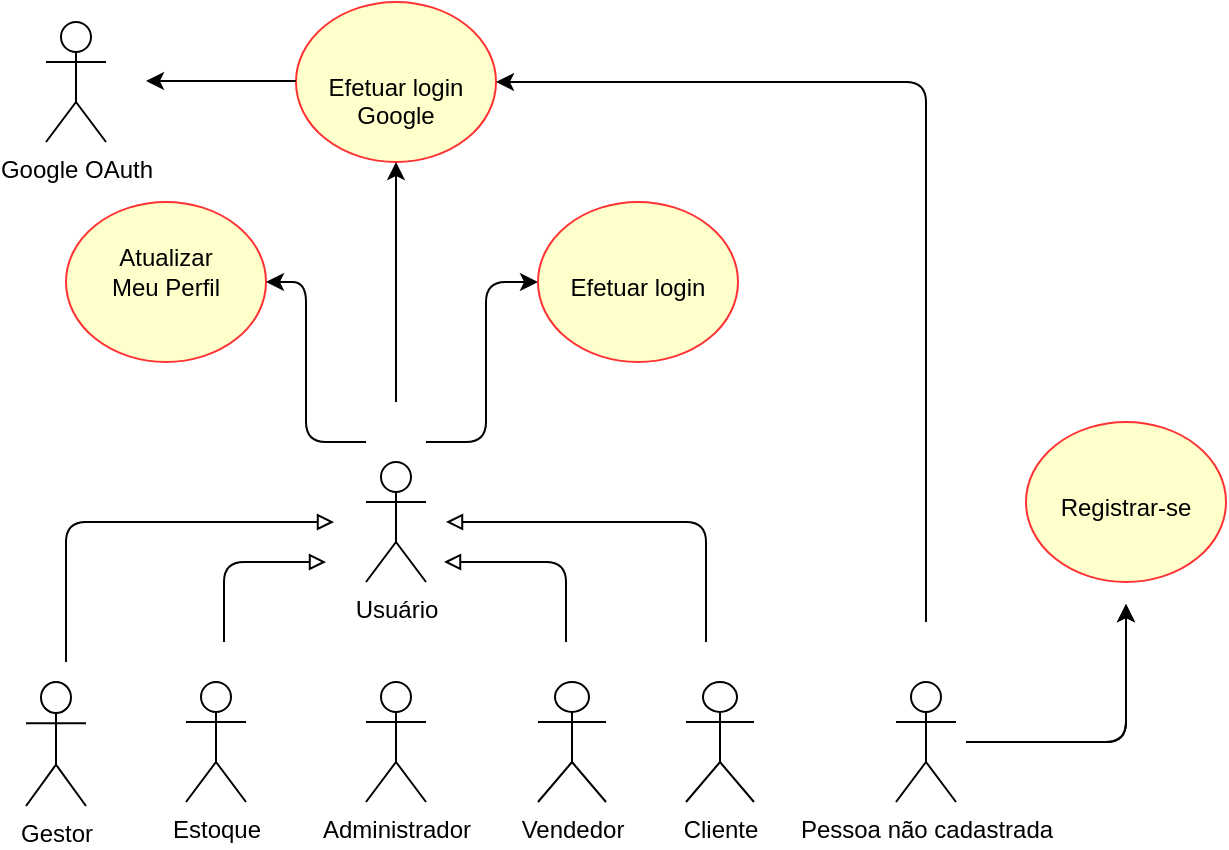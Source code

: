 <mxfile version="20.8.16" type="device" pages="6"><diagram id="mq7wWBJfE_hLWkZKFDT1" name="Usuário"><mxGraphModel dx="880" dy="532" grid="1" gridSize="10" guides="1" tooltips="1" connect="1" arrows="1" fold="1" page="1" pageScale="1" pageWidth="827" pageHeight="1169" math="0" shadow="0"><root><mxCell id="0"/><mxCell id="1" parent="0"/><mxCell id="nkhq1du0ygEXdt6FLbWE-1" value="" style="edgeStyle=orthogonalEdgeStyle;rounded=1;orthogonalLoop=1;jettySize=auto;html=1;" parent="1" target="nkhq1du0ygEXdt6FLbWE-5" edge="1"><mxGeometry relative="1" as="geometry"><mxPoint x="370" y="230" as="sourcePoint"/><Array as="points"><mxPoint x="400" y="230"/><mxPoint x="400" y="150"/></Array></mxGeometry></mxCell><mxCell id="nkhq1du0ygEXdt6FLbWE-3" value="" style="edgeStyle=orthogonalEdgeStyle;rounded=1;orthogonalLoop=1;jettySize=auto;html=1;endArrow=block;endFill=0;targetPerimeterSpacing=26;sourcePerimeterSpacing=17;" parent="1" edge="1"><mxGeometry relative="1" as="geometry"><mxPoint x="269" y="330" as="sourcePoint"/><mxPoint x="320" y="290" as="targetPoint"/><Array as="points"><mxPoint x="269" y="290"/></Array></mxGeometry></mxCell><mxCell id="nkhq1du0ygEXdt6FLbWE-4" value="Usuário" style="shape=umlActor;verticalLabelPosition=bottom;verticalAlign=top;html=1;outlineConnect=0;" parent="1" vertex="1"><mxGeometry x="340" y="240" width="30" height="60" as="geometry"/></mxCell><mxCell id="nkhq1du0ygEXdt6FLbWE-5" value="&lt;br&gt;&lt;br&gt;Efetuar login" style="ellipse;whiteSpace=wrap;html=1;verticalAlign=top;fillColor=#FFFFCC;strokeColor=#FF3333;" parent="1" vertex="1"><mxGeometry x="426" y="110" width="100" height="80" as="geometry"/></mxCell><mxCell id="nkhq1du0ygEXdt6FLbWE-7" value="Estoque" style="shape=umlActor;verticalLabelPosition=bottom;verticalAlign=top;html=1;outlineConnect=0;" parent="1" vertex="1"><mxGeometry x="250" y="350" width="30" height="60" as="geometry"/></mxCell><mxCell id="nkhq1du0ygEXdt6FLbWE-8" value="" style="endArrow=block;html=1;rounded=1;sourcePerimeterSpacing=-1;targetPerimeterSpacing=8;jumpStyle=arc;endFill=0;" parent="1" edge="1"><mxGeometry width="50" height="50" relative="1" as="geometry"><mxPoint x="510" y="330" as="sourcePoint"/><mxPoint x="380" y="270" as="targetPoint"/><Array as="points"><mxPoint x="510" y="300"/><mxPoint x="510" y="270"/><mxPoint x="480" y="270"/></Array></mxGeometry></mxCell><mxCell id="nkhq1du0ygEXdt6FLbWE-9" value="Vendedor" style="shape=umlActor;verticalLabelPosition=bottom;verticalAlign=top;html=1;outlineConnect=0;" parent="1" vertex="1"><mxGeometry x="426" y="350" width="34" height="60" as="geometry"/></mxCell><mxCell id="nR5YU0t0JQK_gQ9CB8B0-1" value="&lt;br&gt;Atualizar&lt;br&gt;Meu Perfil" style="ellipse;whiteSpace=wrap;html=1;verticalAlign=top;fillColor=#FFFFCC;strokeColor=#FF3333;" parent="1" vertex="1"><mxGeometry x="190" y="110" width="100" height="80" as="geometry"/></mxCell><mxCell id="nkhq1du0ygEXdt6FLbWE-6" value="&lt;br&gt;&lt;br&gt;Registrar-se" style="ellipse;whiteSpace=wrap;html=1;verticalAlign=top;fillColor=#FFFFCC;strokeColor=#FF3333;" parent="1" vertex="1"><mxGeometry x="670" y="220" width="100" height="80" as="geometry"/></mxCell><mxCell id="nR5YU0t0JQK_gQ9CB8B0-6" value="Administrador" style="shape=umlActor;verticalLabelPosition=bottom;verticalAlign=top;html=1;outlineConnect=0;" parent="1" vertex="1"><mxGeometry x="340" y="350" width="30" height="60" as="geometry"/></mxCell><mxCell id="nR5YU0t0JQK_gQ9CB8B0-8" value="" style="edgeStyle=orthogonalEdgeStyle;rounded=1;jumpStyle=arc;orthogonalLoop=1;jettySize=auto;html=1;startArrow=none;startFill=0;endArrow=classic;endFill=1;sourcePerimeterSpacing=5;targetPerimeterSpacing=11;" parent="1" source="nR5YU0t0JQK_gQ9CB8B0-7" target="nkhq1du0ygEXdt6FLbWE-6" edge="1"><mxGeometry relative="1" as="geometry"/></mxCell><mxCell id="nR5YU0t0JQK_gQ9CB8B0-9" value="" style="edgeStyle=orthogonalEdgeStyle;rounded=1;jumpStyle=arc;orthogonalLoop=1;jettySize=auto;html=1;startArrow=none;startFill=0;endArrow=classic;endFill=1;sourcePerimeterSpacing=5;targetPerimeterSpacing=11;" parent="1" source="nR5YU0t0JQK_gQ9CB8B0-7" target="nkhq1du0ygEXdt6FLbWE-6" edge="1"><mxGeometry relative="1" as="geometry"/></mxCell><mxCell id="nR5YU0t0JQK_gQ9CB8B0-7" value="Pessoa não cadastrada" style="shape=umlActor;verticalLabelPosition=bottom;verticalAlign=top;html=1;outlineConnect=0;" parent="1" vertex="1"><mxGeometry x="605" y="350" width="30" height="60" as="geometry"/></mxCell><mxCell id="nR5YU0t0JQK_gQ9CB8B0-10" value="" style="edgeStyle=orthogonalEdgeStyle;rounded=1;orthogonalLoop=1;jettySize=auto;html=1;" parent="1" target="nR5YU0t0JQK_gQ9CB8B0-1" edge="1"><mxGeometry relative="1" as="geometry"><mxPoint x="340" y="230" as="sourcePoint"/><Array as="points"><mxPoint x="310" y="230"/><mxPoint x="310" y="150"/></Array><mxPoint x="350" y="160" as="targetPoint"/></mxGeometry></mxCell><mxCell id="nR5YU0t0JQK_gQ9CB8B0-12" value="Cliente" style="shape=umlActor;verticalLabelPosition=bottom;verticalAlign=top;html=1;outlineConnect=0;" parent="1" vertex="1"><mxGeometry x="500" y="350" width="34" height="60" as="geometry"/></mxCell><mxCell id="nR5YU0t0JQK_gQ9CB8B0-13" value="Gestor" style="shape=umlActor;verticalLabelPosition=bottom;verticalAlign=top;html=1;outlineConnect=0;" parent="1" vertex="1"><mxGeometry x="170" y="350" width="30" height="62" as="geometry"/></mxCell><mxCell id="nR5YU0t0JQK_gQ9CB8B0-14" value="" style="edgeStyle=orthogonalEdgeStyle;rounded=1;orthogonalLoop=1;jettySize=auto;html=1;endArrow=block;endFill=0;targetPerimeterSpacing=26;sourcePerimeterSpacing=17;" parent="1" edge="1"><mxGeometry relative="1" as="geometry"><mxPoint x="190" y="340" as="sourcePoint"/><mxPoint x="324" y="270" as="targetPoint"/><Array as="points"><mxPoint x="190" y="340"/><mxPoint x="190" y="270"/></Array></mxGeometry></mxCell><mxCell id="nR5YU0t0JQK_gQ9CB8B0-15" value="" style="edgeStyle=orthogonalEdgeStyle;rounded=1;orthogonalLoop=1;jettySize=auto;html=1;endArrow=block;endFill=0;targetPerimeterSpacing=26;sourcePerimeterSpacing=17;" parent="1" edge="1"><mxGeometry relative="1" as="geometry"><mxPoint x="440" y="330" as="sourcePoint"/><mxPoint x="379" y="290" as="targetPoint"/><Array as="points"><mxPoint x="440" y="330"/><mxPoint x="440" y="290"/></Array></mxGeometry></mxCell><mxCell id="S9pv5y2EN7Ap-SMxYFs7-1" value="&lt;br&gt;&lt;br&gt;Efetuar login&lt;br&gt;Google" style="ellipse;whiteSpace=wrap;html=1;verticalAlign=top;fillColor=#FFFFCC;strokeColor=#FF3333;" parent="1" vertex="1"><mxGeometry x="305" y="10" width="100" height="80" as="geometry"/></mxCell><mxCell id="S9pv5y2EN7Ap-SMxYFs7-2" value="" style="edgeStyle=orthogonalEdgeStyle;rounded=1;jumpStyle=arc;orthogonalLoop=1;jettySize=auto;html=1;startArrow=none;startFill=0;endArrow=classic;endFill=1;sourcePerimeterSpacing=5;targetPerimeterSpacing=11;entryX=0.5;entryY=1;entryDx=0;entryDy=0;" parent="1" target="S9pv5y2EN7Ap-SMxYFs7-1" edge="1"><mxGeometry relative="1" as="geometry"><mxPoint x="355" y="210" as="sourcePoint"/><mxPoint x="630" y="311.0" as="targetPoint"/><Array as="points"><mxPoint x="355" y="120"/><mxPoint x="355" y="120"/></Array></mxGeometry></mxCell><mxCell id="S9pv5y2EN7Ap-SMxYFs7-3" value="" style="endArrow=classic;html=1;rounded=1;sourcePerimeterSpacing=15;targetPerimeterSpacing=8;jumpStyle=arc;entryX=1;entryY=0.5;entryDx=0;entryDy=0;" parent="1" target="S9pv5y2EN7Ap-SMxYFs7-1" edge="1"><mxGeometry width="50" height="50" relative="1" as="geometry"><mxPoint x="620" y="320" as="sourcePoint"/><mxPoint x="370" y="200" as="targetPoint"/><Array as="points"><mxPoint x="620" y="50"/></Array></mxGeometry></mxCell><mxCell id="S9pv5y2EN7Ap-SMxYFs7-4" value="Google OAuth" style="shape=umlActor;verticalLabelPosition=bottom;verticalAlign=top;html=1;outlineConnect=0;" parent="1" vertex="1"><mxGeometry x="180" y="20" width="30" height="60" as="geometry"/></mxCell><mxCell id="S9pv5y2EN7Ap-SMxYFs7-9" value="" style="endArrow=classic;html=1;rounded=1;sourcePerimeterSpacing=15;targetPerimeterSpacing=8;jumpStyle=arc;exitX=1;exitY=0.5;exitDx=0;exitDy=0;" parent="1" edge="1"><mxGeometry width="50" height="50" relative="1" as="geometry"><mxPoint x="305" y="49.5" as="sourcePoint"/><mxPoint x="230" y="49.5" as="targetPoint"/></mxGeometry></mxCell></root></mxGraphModel></diagram><diagram name="Vendedor" id="u5kHSt4IXaiV053rcAaQ"><mxGraphModel dx="880" dy="532" grid="1" gridSize="10" guides="1" tooltips="1" connect="1" arrows="1" fold="1" page="1" pageScale="1" pageWidth="827" pageHeight="1169" math="0" shadow="0"><root><mxCell id="0"/><mxCell id="1" parent="0"/><mxCell id="c5dio5Woh93stBbsxcdv-28" value="" style="edgeStyle=orthogonalEdgeStyle;rounded=1;orthogonalLoop=1;jettySize=auto;html=1;endArrow=classic;endFill=1;sourcePerimeterSpacing=0;targetPerimeterSpacing=0;entryX=0.019;entryY=0.638;entryDx=0;entryDy=0;entryPerimeter=0;" parent="1" target="c5dio5Woh93stBbsxcdv-27" edge="1"><mxGeometry relative="1" as="geometry"><mxPoint x="460" y="130" as="sourcePoint"/><Array as="points"><mxPoint x="460" y="90"/></Array><mxPoint x="580" y="90" as="targetPoint"/></mxGeometry></mxCell><mxCell id="c5dio5Woh93stBbsxcdv-31" style="edgeStyle=orthogonalEdgeStyle;rounded=1;orthogonalLoop=1;jettySize=auto;html=1;endArrow=classic;endFill=1;sourcePerimeterSpacing=0;targetPerimeterSpacing=0;startArrow=none;startFill=0;jumpStyle=arc;entryX=0;entryY=0.5;entryDx=0;entryDy=0;" parent="1" target="c5dio5Woh93stBbsxcdv-30" edge="1"><mxGeometry relative="1" as="geometry"><mxPoint x="480" y="170" as="sourcePoint"/><Array as="points"/></mxGeometry></mxCell><mxCell id="c5dio5Woh93stBbsxcdv-19" value="Vendedor" style="shape=umlActor;verticalLabelPosition=bottom;verticalAlign=top;html=1;outlineConnect=0;" parent="1" vertex="1"><mxGeometry x="430" y="140" width="34" height="60" as="geometry"/></mxCell><mxCell id="c5dio5Woh93stBbsxcdv-27" value="&lt;br&gt;Cadastrar Cliente" style="ellipse;whiteSpace=wrap;html=1;verticalAlign=top;fillColor=#fff2cc;strokeColor=#FF3333;" parent="1" vertex="1"><mxGeometry x="596.5" y="40" width="80" height="80" as="geometry"/></mxCell><mxCell id="c5dio5Woh93stBbsxcdv-30" value="&lt;br&gt;Editar&lt;br&gt;&amp;nbsp;Cliente" style="ellipse;whiteSpace=wrap;html=1;verticalAlign=top;fillColor=#fff2cc;strokeColor=#FF3333;" parent="1" vertex="1"><mxGeometry x="596.5" y="130" width="80" height="80" as="geometry"/></mxCell><mxCell id="c5dio5Woh93stBbsxcdv-32" style="edgeStyle=orthogonalEdgeStyle;rounded=1;orthogonalLoop=1;jettySize=auto;html=1;endArrow=classic;endFill=1;sourcePerimeterSpacing=24;targetPerimeterSpacing=0;startArrow=none;startFill=0;jumpStyle=arc;entryX=0;entryY=0.5;entryDx=0;entryDy=0;" parent="1" target="c5dio5Woh93stBbsxcdv-33" edge="1"><mxGeometry relative="1" as="geometry"><mxPoint x="466" y="220" as="sourcePoint"/><Array as="points"><mxPoint x="466" y="260"/></Array></mxGeometry></mxCell><mxCell id="c5dio5Woh93stBbsxcdv-33" value="&lt;br&gt;Excluir&lt;br&gt;&amp;nbsp;Cliente" style="ellipse;whiteSpace=wrap;html=1;verticalAlign=top;fillColor=#fff2cc;strokeColor=#FF3333;" parent="1" vertex="1"><mxGeometry x="596.5" y="220" width="80" height="80" as="geometry"/></mxCell><mxCell id="c5dio5Woh93stBbsxcdv-35" value="&lt;br&gt;Detalhar&lt;br&gt;Cliente" style="ellipse;whiteSpace=wrap;html=1;verticalAlign=top;fillColor=#fff2cc;strokeColor=#FF3333;" parent="1" vertex="1"><mxGeometry x="596.5" y="310" width="80" height="80" as="geometry"/></mxCell><mxCell id="c5dio5Woh93stBbsxcdv-36" style="edgeStyle=orthogonalEdgeStyle;rounded=1;orthogonalLoop=1;jettySize=auto;html=1;endArrow=classic;endFill=1;sourcePerimeterSpacing=24;targetPerimeterSpacing=0;startArrow=none;startFill=0;jumpStyle=arc;" parent="1" target="c5dio5Woh93stBbsxcdv-35" edge="1"><mxGeometry relative="1" as="geometry"><mxPoint x="456" y="220" as="sourcePoint"/><Array as="points"><mxPoint x="456.5" y="230"/><mxPoint x="456.5" y="380"/></Array><mxPoint x="566.5" y="320" as="targetPoint"/></mxGeometry></mxCell><mxCell id="c5dio5Woh93stBbsxcdv-43" value="Administrador" style="shape=umlActor;verticalLabelPosition=bottom;verticalAlign=top;html=1;outlineConnect=0;" parent="1" vertex="1"><mxGeometry x="806.5" y="150" width="30" height="60" as="geometry"/></mxCell><mxCell id="c5dio5Woh93stBbsxcdv-44" value="" style="endArrow=classic;html=1;rounded=1;sourcePerimeterSpacing=-1;targetPerimeterSpacing=8;jumpStyle=arc;entryX=1.006;entryY=0.607;entryDx=0;entryDy=0;exitX=0.5;exitY=0;exitDx=0;exitDy=0;exitPerimeter=0;entryPerimeter=0;" parent="1" source="c5dio5Woh93stBbsxcdv-43" target="c5dio5Woh93stBbsxcdv-27" edge="1"><mxGeometry width="50" height="50" relative="1" as="geometry"><mxPoint x="806.5" y="120" as="sourcePoint"/><mxPoint x="446.5" y="150" as="targetPoint"/><Array as="points"><mxPoint x="822" y="89"/><mxPoint x="780" y="89"/></Array></mxGeometry></mxCell><mxCell id="c5dio5Woh93stBbsxcdv-45" value="" style="endArrow=classic;html=1;rounded=1;sourcePerimeterSpacing=-1;targetPerimeterSpacing=1;jumpStyle=arc;" parent="1" target="c5dio5Woh93stBbsxcdv-30" edge="1"><mxGeometry width="50" height="50" relative="1" as="geometry"><mxPoint x="796.5" y="170" as="sourcePoint"/><mxPoint x="680" y="170" as="targetPoint"/></mxGeometry></mxCell><mxCell id="c5dio5Woh93stBbsxcdv-46" value="" style="endArrow=classic;html=1;rounded=1;sourcePerimeterSpacing=8;targetPerimeterSpacing=15;jumpStyle=arc;entryX=1;entryY=0.5;entryDx=0;entryDy=0;" parent="1" target="c5dio5Woh93stBbsxcdv-33" edge="1"><mxGeometry width="50" height="50" relative="1" as="geometry"><mxPoint x="807" y="240" as="sourcePoint"/><mxPoint x="806.5" y="290" as="targetPoint"/><Array as="points"><mxPoint x="807" y="260"/><mxPoint x="760" y="260"/></Array></mxGeometry></mxCell><mxCell id="c5dio5Woh93stBbsxcdv-47" style="edgeStyle=orthogonalEdgeStyle;rounded=1;orthogonalLoop=1;jettySize=auto;html=1;endArrow=classic;endFill=1;sourcePerimeterSpacing=24;targetPerimeterSpacing=0;startArrow=none;startFill=0;jumpStyle=arc;entryX=1;entryY=0.5;entryDx=0;entryDy=0;" parent="1" target="c5dio5Woh93stBbsxcdv-35" edge="1"><mxGeometry relative="1" as="geometry"><mxPoint x="820" y="240" as="sourcePoint"/><Array as="points"><mxPoint x="820" y="240"/><mxPoint x="820" y="380"/></Array><mxPoint x="686.5" y="370" as="targetPoint"/></mxGeometry></mxCell><mxCell id="oueiNjuayVd5u0Kx19pJ-1" value="&lt;br&gt;Detalhar&lt;br&gt;Venda" style="ellipse;whiteSpace=wrap;html=1;verticalAlign=top;fillColor=#FFF2CC;strokeColor=#FF3333;" parent="1" vertex="1"><mxGeometry x="210" y="310" width="80" height="80" as="geometry"/></mxCell><mxCell id="oueiNjuayVd5u0Kx19pJ-2" value="&lt;br&gt;Excluir&lt;br&gt;&amp;nbsp;Venda" style="ellipse;whiteSpace=wrap;html=1;verticalAlign=top;fillColor=#FFF2CC;strokeColor=#FF3333;" parent="1" vertex="1"><mxGeometry x="210" y="220" width="80" height="80" as="geometry"/></mxCell><mxCell id="oueiNjuayVd5u0Kx19pJ-3" value="&lt;br&gt;Cadastrar Venda" style="ellipse;whiteSpace=wrap;html=1;verticalAlign=top;fillColor=#FFF2CC;strokeColor=#FF3333;" parent="1" vertex="1"><mxGeometry x="210" y="130" width="80" height="80" as="geometry"/></mxCell><mxCell id="oueiNjuayVd5u0Kx19pJ-4" value="&lt;br&gt;Consultar&lt;br&gt;Indicadores de Vendas" style="ellipse;whiteSpace=wrap;html=1;verticalAlign=top;fillColor=#ffffcc;strokeColor=#FF3333;" parent="1" vertex="1"><mxGeometry x="210" y="40" width="80" height="80" as="geometry"/></mxCell><mxCell id="oueiNjuayVd5u0Kx19pJ-5" value="" style="edgeStyle=orthogonalEdgeStyle;rounded=1;orthogonalLoop=1;jettySize=auto;html=1;endArrow=classic;endFill=1;sourcePerimeterSpacing=0;targetPerimeterSpacing=0;entryX=1.013;entryY=0.616;entryDx=0;entryDy=0;entryPerimeter=0;" parent="1" target="oueiNjuayVd5u0Kx19pJ-4" edge="1"><mxGeometry relative="1" as="geometry"><mxPoint x="450" y="130" as="sourcePoint"/><mxPoint x="340" y="70" as="targetPoint"/><Array as="points"><mxPoint x="450" y="90"/><mxPoint x="291" y="90"/></Array></mxGeometry></mxCell><mxCell id="oueiNjuayVd5u0Kx19pJ-6" style="edgeStyle=orthogonalEdgeStyle;rounded=1;orthogonalLoop=1;jettySize=auto;html=1;endArrow=classic;endFill=1;sourcePerimeterSpacing=0;targetPerimeterSpacing=0;startArrow=none;startFill=0;jumpStyle=arc;entryX=1;entryY=0.5;entryDx=0;entryDy=0;" parent="1" target="oueiNjuayVd5u0Kx19pJ-3" edge="1"><mxGeometry relative="1" as="geometry"><mxPoint x="420" y="171" as="sourcePoint"/><mxPoint x="340" y="170.07" as="targetPoint"/><Array as="points"><mxPoint x="320" y="171"/><mxPoint x="320" y="170"/></Array></mxGeometry></mxCell><mxCell id="oueiNjuayVd5u0Kx19pJ-7" style="edgeStyle=orthogonalEdgeStyle;rounded=1;orthogonalLoop=1;jettySize=auto;html=1;endArrow=classic;endFill=1;sourcePerimeterSpacing=24;targetPerimeterSpacing=0;startArrow=none;startFill=0;jumpStyle=arc;entryX=1.013;entryY=0.616;entryDx=0;entryDy=0;entryPerimeter=0;" parent="1" target="oueiNjuayVd5u0Kx19pJ-2" edge="1"><mxGeometry relative="1" as="geometry"><mxPoint x="420" y="220" as="sourcePoint"/><Array as="points"><mxPoint x="420" y="269"/></Array><mxPoint x="340" y="280" as="targetPoint"/></mxGeometry></mxCell><mxCell id="oueiNjuayVd5u0Kx19pJ-8" style="edgeStyle=orthogonalEdgeStyle;rounded=1;orthogonalLoop=1;jettySize=auto;html=1;endArrow=classic;endFill=1;sourcePerimeterSpacing=24;targetPerimeterSpacing=0;startArrow=none;startFill=0;jumpStyle=arc;entryX=1;entryY=0.5;entryDx=0;entryDy=0;" parent="1" target="oueiNjuayVd5u0Kx19pJ-1" edge="1"><mxGeometry relative="1" as="geometry"><mxPoint x="430" y="220" as="sourcePoint"/><Array as="points"><mxPoint x="430" y="220"/><mxPoint x="430" y="380"/></Array><mxPoint x="340" y="370" as="targetPoint"/></mxGeometry></mxCell><mxCell id="pTqSpnwR-irgNFDl8kt4-1" value="Administrador" style="shape=umlActor;verticalLabelPosition=bottom;verticalAlign=top;html=1;outlineConnect=0;" parent="1" vertex="1"><mxGeometry x="30" y="140" width="30" height="60" as="geometry"/></mxCell><mxCell id="pTqSpnwR-irgNFDl8kt4-2" value="" style="endArrow=classic;html=1;rounded=1;sourcePerimeterSpacing=1;targetPerimeterSpacing=-1;jumpStyle=arc;" parent="1" edge="1"><mxGeometry width="50" height="50" relative="1" as="geometry"><mxPoint x="80.0" y="169.37" as="sourcePoint"/><mxPoint x="199" y="169.37" as="targetPoint"/></mxGeometry></mxCell><mxCell id="pTqSpnwR-irgNFDl8kt4-3" value="" style="endArrow=classic;html=1;rounded=1;sourcePerimeterSpacing=8;targetPerimeterSpacing=15;jumpStyle=arc;entryX=-0.034;entryY=0.641;entryDx=0;entryDy=0;entryPerimeter=0;" parent="1" target="oueiNjuayVd5u0Kx19pJ-2" edge="1"><mxGeometry width="50" height="50" relative="1" as="geometry"><mxPoint x="60" y="230" as="sourcePoint"/><mxPoint x="190" y="280" as="targetPoint"/><Array as="points"><mxPoint x="60" y="271"/></Array></mxGeometry></mxCell><mxCell id="pTqSpnwR-irgNFDl8kt4-4" style="edgeStyle=orthogonalEdgeStyle;rounded=1;orthogonalLoop=1;jettySize=auto;html=1;endArrow=classic;endFill=1;sourcePerimeterSpacing=24;targetPerimeterSpacing=0;startArrow=none;startFill=0;jumpStyle=arc;entryX=0;entryY=0.5;entryDx=0;entryDy=0;" parent="1" target="oueiNjuayVd5u0Kx19pJ-1" edge="1"><mxGeometry relative="1" as="geometry"><mxPoint x="40" y="230" as="sourcePoint"/><Array as="points"><mxPoint x="40" y="350"/></Array><mxPoint x="200" y="370" as="targetPoint"/></mxGeometry></mxCell><mxCell id="0yp1QzJ1vQN-VUHVJ6TA-1" value="&lt;br&gt;Listar &lt;br&gt;Clientes" style="ellipse;whiteSpace=wrap;html=1;verticalAlign=top;fillColor=#fff2cc;strokeColor=#FF3333;" vertex="1" parent="1"><mxGeometry x="596.5" y="400" width="80" height="80" as="geometry"/></mxCell><mxCell id="0yp1QzJ1vQN-VUHVJ6TA-2" style="edgeStyle=orthogonalEdgeStyle;rounded=1;orthogonalLoop=1;jettySize=auto;html=1;endArrow=classic;endFill=1;sourcePerimeterSpacing=24;targetPerimeterSpacing=0;startArrow=none;startFill=0;jumpStyle=arc;" edge="1" parent="1"><mxGeometry relative="1" as="geometry"><mxPoint x="827" y="240" as="sourcePoint"/><Array as="points"><mxPoint x="827" y="440"/><mxPoint x="684" y="440"/></Array><mxPoint x="684" y="440" as="targetPoint"/></mxGeometry></mxCell><mxCell id="0yp1QzJ1vQN-VUHVJ6TA-3" style="edgeStyle=orthogonalEdgeStyle;rounded=1;orthogonalLoop=1;jettySize=auto;html=1;endArrow=classic;endFill=1;sourcePerimeterSpacing=24;targetPerimeterSpacing=0;startArrow=none;startFill=0;jumpStyle=arc;" edge="1" parent="1"><mxGeometry relative="1" as="geometry"><mxPoint x="450" y="220" as="sourcePoint"/><Array as="points"><mxPoint x="451" y="220"/><mxPoint x="451" y="440"/><mxPoint x="590" y="440"/></Array><mxPoint x="590" y="440" as="targetPoint"/></mxGeometry></mxCell><mxCell id="0yp1QzJ1vQN-VUHVJ6TA-4" value="&lt;br&gt;Listar&amp;nbsp;&lt;br&gt;Vendas" style="ellipse;whiteSpace=wrap;html=1;verticalAlign=top;fillColor=#fff2cc;strokeColor=#FF3333;" vertex="1" parent="1"><mxGeometry x="210" y="400" width="80" height="80" as="geometry"/></mxCell><mxCell id="0yp1QzJ1vQN-VUHVJ6TA-5" style="edgeStyle=orthogonalEdgeStyle;rounded=1;orthogonalLoop=1;jettySize=auto;html=1;endArrow=classic;endFill=1;sourcePerimeterSpacing=24;targetPerimeterSpacing=0;startArrow=none;startFill=0;jumpStyle=arc;" edge="1" parent="1"><mxGeometry relative="1" as="geometry"><mxPoint x="440" y="220" as="sourcePoint"/><Array as="points"><mxPoint x="440" y="440"/><mxPoint x="300" y="440"/></Array><mxPoint x="300" y="440" as="targetPoint"/></mxGeometry></mxCell><mxCell id="0yp1QzJ1vQN-VUHVJ6TA-6" style="edgeStyle=orthogonalEdgeStyle;rounded=1;orthogonalLoop=1;jettySize=auto;html=1;endArrow=classic;endFill=1;sourcePerimeterSpacing=24;targetPerimeterSpacing=0;startArrow=none;startFill=0;jumpStyle=arc;entryX=0;entryY=0.375;entryDx=0;entryDy=0;entryPerimeter=0;" edge="1" parent="1" target="0yp1QzJ1vQN-VUHVJ6TA-4"><mxGeometry relative="1" as="geometry"><mxPoint x="30" y="230" as="sourcePoint"/><Array as="points"><mxPoint x="30" y="430"/></Array><mxPoint x="200" y="390" as="targetPoint"/></mxGeometry></mxCell></root></mxGraphModel></diagram><diagram name="Estoque" id="IQt84xkxouf3m_GOZCGo"><mxGraphModel dx="1707" dy="532" grid="1" gridSize="10" guides="1" tooltips="1" connect="1" arrows="1" fold="1" page="1" pageScale="1" pageWidth="827" pageHeight="1169" math="0" shadow="0"><root><mxCell id="EvJrwIEnNhAmgEv6wjiB-0"/><mxCell id="EvJrwIEnNhAmgEv6wjiB-1" parent="EvJrwIEnNhAmgEv6wjiB-0"/><mxCell id="EvJrwIEnNhAmgEv6wjiB-2" value="" style="edgeStyle=orthogonalEdgeStyle;rounded=1;orthogonalLoop=1;jettySize=auto;html=1;endArrow=classic;endFill=1;sourcePerimeterSpacing=0;targetPerimeterSpacing=0;entryX=-0.025;entryY=0.6;entryDx=0;entryDy=0;entryPerimeter=0;" parent="EvJrwIEnNhAmgEv6wjiB-1" target="EvJrwIEnNhAmgEv6wjiB-5" edge="1"><mxGeometry relative="1" as="geometry"><mxPoint x="-180" y="140" as="sourcePoint"/><Array as="points"><mxPoint x="-180" y="140"/><mxPoint x="-180" y="78"/></Array></mxGeometry></mxCell><mxCell id="EvJrwIEnNhAmgEv6wjiB-3" style="edgeStyle=orthogonalEdgeStyle;rounded=1;orthogonalLoop=1;jettySize=auto;html=1;endArrow=classic;endFill=1;sourcePerimeterSpacing=0;targetPerimeterSpacing=0;startArrow=none;startFill=0;jumpStyle=arc;entryX=0;entryY=0.5;entryDx=0;entryDy=0;" parent="EvJrwIEnNhAmgEv6wjiB-1" target="EvJrwIEnNhAmgEv6wjiB-6" edge="1"><mxGeometry relative="1" as="geometry"><mxPoint x="-160" y="170" as="sourcePoint"/><Array as="points"><mxPoint x="-160" y="170"/></Array></mxGeometry></mxCell><mxCell id="EvJrwIEnNhAmgEv6wjiB-4" value="Estoque" style="shape=umlActor;verticalLabelPosition=bottom;verticalAlign=top;html=1;outlineConnect=0;" parent="EvJrwIEnNhAmgEv6wjiB-1" vertex="1"><mxGeometry x="-210" y="150" width="34" height="60" as="geometry"/></mxCell><mxCell id="EvJrwIEnNhAmgEv6wjiB-5" value="&lt;br&gt;Cadastrar Produto" style="ellipse;whiteSpace=wrap;html=1;verticalAlign=top;fillColor=#fff2cc;strokeColor=#FF3333;" parent="EvJrwIEnNhAmgEv6wjiB-1" vertex="1"><mxGeometry x="-43.5" y="40" width="80" height="80" as="geometry"/></mxCell><mxCell id="EvJrwIEnNhAmgEv6wjiB-6" value="&lt;br&gt;Editar&lt;br&gt;&amp;nbsp;Produto" style="ellipse;whiteSpace=wrap;html=1;verticalAlign=top;fillColor=#fff2cc;strokeColor=#FF3333;" parent="EvJrwIEnNhAmgEv6wjiB-1" vertex="1"><mxGeometry x="-43.5" y="130" width="80" height="80" as="geometry"/></mxCell><mxCell id="EvJrwIEnNhAmgEv6wjiB-7" style="edgeStyle=orthogonalEdgeStyle;rounded=1;orthogonalLoop=1;jettySize=auto;html=1;endArrow=classic;endFill=1;sourcePerimeterSpacing=24;targetPerimeterSpacing=0;startArrow=none;startFill=0;jumpStyle=arc;entryX=0;entryY=0.5;entryDx=0;entryDy=0;" parent="EvJrwIEnNhAmgEv6wjiB-1" target="EvJrwIEnNhAmgEv6wjiB-8" edge="1"><mxGeometry relative="1" as="geometry"><mxPoint x="-170" y="210" as="sourcePoint"/><Array as="points"><mxPoint x="-160" y="210"/><mxPoint x="-160" y="260"/></Array></mxGeometry></mxCell><mxCell id="EvJrwIEnNhAmgEv6wjiB-8" value="&lt;br&gt;Excluir&lt;br&gt;&amp;nbsp;Produto" style="ellipse;whiteSpace=wrap;html=1;verticalAlign=top;fillColor=#fff2cc;strokeColor=#FF3333;" parent="EvJrwIEnNhAmgEv6wjiB-1" vertex="1"><mxGeometry x="-43.5" y="220" width="80" height="80" as="geometry"/></mxCell><mxCell id="EvJrwIEnNhAmgEv6wjiB-9" value="&lt;br&gt;Detalhar&lt;br&gt;Produto" style="ellipse;whiteSpace=wrap;html=1;verticalAlign=top;fillColor=#fff2cc;strokeColor=#FF3333;" parent="EvJrwIEnNhAmgEv6wjiB-1" vertex="1"><mxGeometry x="-43.5" y="310" width="80" height="80" as="geometry"/></mxCell><mxCell id="EvJrwIEnNhAmgEv6wjiB-10" style="edgeStyle=orthogonalEdgeStyle;rounded=1;orthogonalLoop=1;jettySize=auto;html=1;endArrow=classic;endFill=1;sourcePerimeterSpacing=24;targetPerimeterSpacing=0;startArrow=none;startFill=0;jumpStyle=arc;" parent="EvJrwIEnNhAmgEv6wjiB-1" target="EvJrwIEnNhAmgEv6wjiB-9" edge="1"><mxGeometry relative="1" as="geometry"><mxPoint x="-170" y="240" as="sourcePoint"/><Array as="points"><mxPoint x="-170" y="350"/></Array><mxPoint x="-73.5" y="330" as="targetPoint"/></mxGeometry></mxCell><mxCell id="EvJrwIEnNhAmgEv6wjiB-11" value="Administrador" style="shape=umlActor;verticalLabelPosition=bottom;verticalAlign=top;html=1;outlineConnect=0;" parent="EvJrwIEnNhAmgEv6wjiB-1" vertex="1"><mxGeometry x="166.5" y="160" width="30" height="60" as="geometry"/></mxCell><mxCell id="EvJrwIEnNhAmgEv6wjiB-12" value="" style="endArrow=classic;html=1;rounded=1;sourcePerimeterSpacing=-1;targetPerimeterSpacing=8;jumpStyle=arc;entryX=1.006;entryY=0.607;entryDx=0;entryDy=0;exitX=0.5;exitY=0;exitDx=0;exitDy=0;exitPerimeter=0;entryPerimeter=0;" parent="EvJrwIEnNhAmgEv6wjiB-1" source="EvJrwIEnNhAmgEv6wjiB-11" target="EvJrwIEnNhAmgEv6wjiB-5" edge="1"><mxGeometry width="50" height="50" relative="1" as="geometry"><mxPoint x="166.5" y="130" as="sourcePoint"/><mxPoint x="-193.5" y="160" as="targetPoint"/><Array as="points"><mxPoint x="180" y="89"/></Array></mxGeometry></mxCell><mxCell id="EvJrwIEnNhAmgEv6wjiB-13" value="" style="endArrow=classic;html=1;rounded=1;sourcePerimeterSpacing=-1;targetPerimeterSpacing=1;jumpStyle=arc;" parent="EvJrwIEnNhAmgEv6wjiB-1" target="EvJrwIEnNhAmgEv6wjiB-6" edge="1"><mxGeometry width="50" height="50" relative="1" as="geometry"><mxPoint x="150" y="170" as="sourcePoint"/><mxPoint x="40" y="180" as="targetPoint"/></mxGeometry></mxCell><mxCell id="EvJrwIEnNhAmgEv6wjiB-14" value="" style="endArrow=classic;html=1;rounded=1;sourcePerimeterSpacing=8;targetPerimeterSpacing=15;jumpStyle=arc;entryX=1;entryY=0.5;entryDx=0;entryDy=0;" parent="EvJrwIEnNhAmgEv6wjiB-1" target="EvJrwIEnNhAmgEv6wjiB-8" edge="1"><mxGeometry width="50" height="50" relative="1" as="geometry"><mxPoint x="167" y="250" as="sourcePoint"/><mxPoint x="166.5" y="300" as="targetPoint"/><Array as="points"><mxPoint x="167" y="260"/><mxPoint x="120" y="260"/></Array></mxGeometry></mxCell><mxCell id="EvJrwIEnNhAmgEv6wjiB-15" style="edgeStyle=orthogonalEdgeStyle;rounded=1;orthogonalLoop=1;jettySize=auto;html=1;endArrow=classic;endFill=1;sourcePerimeterSpacing=24;targetPerimeterSpacing=0;startArrow=none;startFill=0;jumpStyle=arc;entryX=1;entryY=0.5;entryDx=0;entryDy=0;" parent="EvJrwIEnNhAmgEv6wjiB-1" target="EvJrwIEnNhAmgEv6wjiB-9" edge="1"><mxGeometry relative="1" as="geometry"><mxPoint x="180" y="250" as="sourcePoint"/><Array as="points"><mxPoint x="180" y="250"/><mxPoint x="180" y="390"/></Array><mxPoint x="46.5" y="380" as="targetPoint"/></mxGeometry></mxCell><mxCell id="EvJrwIEnNhAmgEv6wjiB-16" value="&lt;br style=&quot;border-color: var(--border-color);&quot;&gt;Excluir&lt;br style=&quot;border-color: var(--border-color);&quot;&gt;&amp;nbsp;Compra" style="ellipse;whiteSpace=wrap;html=1;verticalAlign=top;fillColor=#fff2cc;strokeColor=#FF3333;" parent="EvJrwIEnNhAmgEv6wjiB-1" vertex="1"><mxGeometry x="-460" y="310" width="80" height="80" as="geometry"/></mxCell><mxCell id="EvJrwIEnNhAmgEv6wjiB-17" value="&lt;br&gt;Editar &lt;br&gt;Compra" style="ellipse;whiteSpace=wrap;html=1;verticalAlign=top;fillColor=#fff2cc;strokeColor=#FF3333;" parent="EvJrwIEnNhAmgEv6wjiB-1" vertex="1"><mxGeometry x="-460" y="220" width="80" height="80" as="geometry"/></mxCell><mxCell id="EvJrwIEnNhAmgEv6wjiB-18" value="&lt;br&gt;Cadastrar Compra" style="ellipse;whiteSpace=wrap;html=1;verticalAlign=top;fillColor=#fff2cc;strokeColor=#FF3333;" parent="EvJrwIEnNhAmgEv6wjiB-1" vertex="1"><mxGeometry x="-460" y="130" width="80" height="80" as="geometry"/></mxCell><mxCell id="EvJrwIEnNhAmgEv6wjiB-19" value="&lt;br&gt;Consultar&lt;br&gt;Indicadores de Compras" style="ellipse;whiteSpace=wrap;html=1;verticalAlign=top;fillColor=#ffffcc;strokeColor=#FF3333;" parent="EvJrwIEnNhAmgEv6wjiB-1" vertex="1"><mxGeometry x="-460" y="40" width="80" height="80" as="geometry"/></mxCell><mxCell id="EvJrwIEnNhAmgEv6wjiB-20" value="" style="edgeStyle=orthogonalEdgeStyle;rounded=1;orthogonalLoop=1;jettySize=auto;html=1;endArrow=classic;endFill=1;sourcePerimeterSpacing=0;targetPerimeterSpacing=0;entryX=1.013;entryY=0.616;entryDx=0;entryDy=0;entryPerimeter=0;" parent="EvJrwIEnNhAmgEv6wjiB-1" target="EvJrwIEnNhAmgEv6wjiB-19" edge="1"><mxGeometry relative="1" as="geometry"><mxPoint x="-200" y="140" as="sourcePoint"/><mxPoint x="-300" y="80" as="targetPoint"/><Array as="points"><mxPoint x="-200" y="140"/><mxPoint x="-200" y="79"/></Array></mxGeometry></mxCell><mxCell id="EvJrwIEnNhAmgEv6wjiB-21" style="edgeStyle=orthogonalEdgeStyle;rounded=1;orthogonalLoop=1;jettySize=auto;html=1;endArrow=classic;endFill=1;sourcePerimeterSpacing=0;targetPerimeterSpacing=0;startArrow=none;startFill=0;jumpStyle=arc;entryX=1.004;entryY=0.634;entryDx=0;entryDy=0;entryPerimeter=0;" parent="EvJrwIEnNhAmgEv6wjiB-1" target="EvJrwIEnNhAmgEv6wjiB-18" edge="1"><mxGeometry relative="1" as="geometry"><mxPoint x="-220" y="181" as="sourcePoint"/><mxPoint x="-300" y="180.07" as="targetPoint"/><Array as="points"><mxPoint x="-210" y="181"/></Array></mxGeometry></mxCell><mxCell id="EvJrwIEnNhAmgEv6wjiB-22" style="edgeStyle=orthogonalEdgeStyle;rounded=1;orthogonalLoop=1;jettySize=auto;html=1;endArrow=classic;endFill=1;sourcePerimeterSpacing=24;targetPerimeterSpacing=0;startArrow=none;startFill=0;jumpStyle=arc;" parent="EvJrwIEnNhAmgEv6wjiB-1" edge="1"><mxGeometry relative="1" as="geometry"><mxPoint x="-220" y="210" as="sourcePoint"/><Array as="points"><mxPoint x="-243" y="210"/><mxPoint x="-270" y="210"/><mxPoint x="-270" y="260"/></Array><mxPoint x="-380" y="260" as="targetPoint"/></mxGeometry></mxCell><mxCell id="EvJrwIEnNhAmgEv6wjiB-23" style="edgeStyle=orthogonalEdgeStyle;rounded=1;orthogonalLoop=1;jettySize=auto;html=1;endArrow=classic;endFill=1;sourcePerimeterSpacing=24;targetPerimeterSpacing=0;startArrow=none;startFill=0;jumpStyle=arc;entryX=1;entryY=0.5;entryDx=0;entryDy=0;" parent="EvJrwIEnNhAmgEv6wjiB-1" target="EvJrwIEnNhAmgEv6wjiB-16" edge="1"><mxGeometry relative="1" as="geometry"><mxPoint x="-230" y="230" as="sourcePoint"/><Array as="points"><mxPoint x="-230" y="230"/><mxPoint x="-250" y="230"/><mxPoint x="-250" y="350"/></Array><mxPoint x="-300" y="380" as="targetPoint"/></mxGeometry></mxCell><mxCell id="G2aVTqpZZbCqpm3PtoHS-0" value="Administrador" style="shape=umlActor;verticalLabelPosition=bottom;verticalAlign=top;html=1;outlineConnect=0;" parent="EvJrwIEnNhAmgEv6wjiB-1" vertex="1"><mxGeometry x="-560" y="140" width="30" height="60" as="geometry"/></mxCell><mxCell id="G2aVTqpZZbCqpm3PtoHS-1" style="edgeStyle=orthogonalEdgeStyle;rounded=1;orthogonalLoop=1;jettySize=auto;html=1;endArrow=classic;endFill=1;sourcePerimeterSpacing=24;targetPerimeterSpacing=0;startArrow=none;startFill=0;jumpStyle=arc;" parent="EvJrwIEnNhAmgEv6wjiB-1" edge="1"><mxGeometry relative="1" as="geometry"><mxPoint x="190" y="250" as="sourcePoint"/><Array as="points"><mxPoint x="190" y="440"/></Array><mxPoint x="40" y="440" as="targetPoint"/></mxGeometry></mxCell><mxCell id="G2aVTqpZZbCqpm3PtoHS-2" value="&lt;br style=&quot;border-color: var(--border-color);&quot;&gt;Listar&lt;br style=&quot;border-color: var(--border-color);&quot;&gt;Produtos" style="ellipse;whiteSpace=wrap;html=1;verticalAlign=top;fillColor=#fff2cc;strokeColor=#FF3333;" parent="EvJrwIEnNhAmgEv6wjiB-1" vertex="1"><mxGeometry x="-43.5" y="400" width="80" height="80" as="geometry"/></mxCell><mxCell id="G2aVTqpZZbCqpm3PtoHS-5" style="edgeStyle=orthogonalEdgeStyle;rounded=1;orthogonalLoop=1;jettySize=auto;html=1;endArrow=classic;endFill=1;sourcePerimeterSpacing=24;targetPerimeterSpacing=0;startArrow=none;startFill=0;jumpStyle=arc;entryX=0;entryY=0.5;entryDx=0;entryDy=0;" parent="EvJrwIEnNhAmgEv6wjiB-1" target="G2aVTqpZZbCqpm3PtoHS-2" edge="1"><mxGeometry relative="1" as="geometry"><mxPoint x="-180" y="240" as="sourcePoint"/><Array as="points"><mxPoint x="-180" y="440"/></Array><mxPoint x="-50" y="490" as="targetPoint"/></mxGeometry></mxCell><mxCell id="G2aVTqpZZbCqpm3PtoHS-6" value="&lt;br style=&quot;border-color: var(--border-color);&quot;&gt;Listar Compras do Produto" style="ellipse;whiteSpace=wrap;html=1;verticalAlign=top;fillColor=#fff2cc;strokeColor=#FF3333;" parent="EvJrwIEnNhAmgEv6wjiB-1" vertex="1"><mxGeometry x="-43.5" y="490" width="80" height="80" as="geometry"/></mxCell><mxCell id="G2aVTqpZZbCqpm3PtoHS-7" value="&lt;br style=&quot;border-color: var(--border-color);&quot;&gt;Cadastrar Compra para o Produto" style="ellipse;whiteSpace=wrap;html=1;verticalAlign=top;fillColor=#fff2cc;strokeColor=#FF3333;" parent="EvJrwIEnNhAmgEv6wjiB-1" vertex="1"><mxGeometry x="-43.5" y="584.5" width="80" height="80" as="geometry"/></mxCell><mxCell id="G2aVTqpZZbCqpm3PtoHS-8" style="edgeStyle=orthogonalEdgeStyle;rounded=1;orthogonalLoop=1;jettySize=auto;html=1;endArrow=classic;endFill=1;sourcePerimeterSpacing=24;targetPerimeterSpacing=0;startArrow=none;startFill=0;jumpStyle=arc;entryX=1;entryY=0.5;entryDx=0;entryDy=0;" parent="EvJrwIEnNhAmgEv6wjiB-1" target="G2aVTqpZZbCqpm3PtoHS-6" edge="1"><mxGeometry relative="1" as="geometry"><mxPoint x="200" y="250" as="sourcePoint"/><Array as="points"><mxPoint x="200" y="530"/></Array><mxPoint x="50" y="500" as="targetPoint"/></mxGeometry></mxCell><mxCell id="G2aVTqpZZbCqpm3PtoHS-9" style="edgeStyle=orthogonalEdgeStyle;rounded=1;orthogonalLoop=1;jettySize=auto;html=1;endArrow=classic;endFill=1;sourcePerimeterSpacing=24;targetPerimeterSpacing=0;startArrow=none;startFill=0;jumpStyle=arc;" parent="EvJrwIEnNhAmgEv6wjiB-1" edge="1"><mxGeometry relative="1" as="geometry"><mxPoint x="210" y="250" as="sourcePoint"/><Array as="points"><mxPoint x="210" y="620"/><mxPoint x="40" y="620"/></Array><mxPoint x="40" y="620" as="targetPoint"/></mxGeometry></mxCell><mxCell id="G2aVTqpZZbCqpm3PtoHS-10" style="edgeStyle=orthogonalEdgeStyle;rounded=1;orthogonalLoop=1;jettySize=auto;html=1;endArrow=classic;endFill=1;sourcePerimeterSpacing=24;targetPerimeterSpacing=0;startArrow=none;startFill=0;jumpStyle=arc;entryX=0;entryY=0.5;entryDx=0;entryDy=0;" parent="EvJrwIEnNhAmgEv6wjiB-1" target="G2aVTqpZZbCqpm3PtoHS-6" edge="1"><mxGeometry relative="1" as="geometry"><mxPoint x="-190" y="240" as="sourcePoint"/><Array as="points"><mxPoint x="-190" y="530"/></Array><mxPoint x="-53" y="590" as="targetPoint"/></mxGeometry></mxCell><mxCell id="G2aVTqpZZbCqpm3PtoHS-11" style="edgeStyle=orthogonalEdgeStyle;rounded=1;orthogonalLoop=1;jettySize=auto;html=1;endArrow=classic;endFill=1;sourcePerimeterSpacing=24;targetPerimeterSpacing=0;startArrow=none;startFill=0;jumpStyle=arc;" parent="EvJrwIEnNhAmgEv6wjiB-1" edge="1"><mxGeometry relative="1" as="geometry"><mxPoint x="-200" y="240" as="sourcePoint"/><Array as="points"><mxPoint x="-200" y="620"/></Array><mxPoint x="-50" y="620" as="targetPoint"/></mxGeometry></mxCell><mxCell id="G2aVTqpZZbCqpm3PtoHS-13" style="edgeStyle=orthogonalEdgeStyle;rounded=1;orthogonalLoop=1;jettySize=auto;html=1;endArrow=classic;endFill=1;sourcePerimeterSpacing=0;targetPerimeterSpacing=0;startArrow=none;startFill=0;jumpStyle=arc;" parent="EvJrwIEnNhAmgEv6wjiB-1" edge="1"><mxGeometry relative="1" as="geometry"><mxPoint x="-520" y="180.5" as="sourcePoint"/><mxPoint x="-460" y="179.5" as="targetPoint"/><Array as="points"><mxPoint x="-470" y="180.5"/><mxPoint x="-420" y="179.5"/></Array></mxGeometry></mxCell><mxCell id="G2aVTqpZZbCqpm3PtoHS-15" style="edgeStyle=orthogonalEdgeStyle;rounded=1;orthogonalLoop=1;jettySize=auto;html=1;endArrow=classic;endFill=1;sourcePerimeterSpacing=24;targetPerimeterSpacing=0;startArrow=none;startFill=0;jumpStyle=arc;" parent="EvJrwIEnNhAmgEv6wjiB-1" edge="1"><mxGeometry relative="1" as="geometry"><mxPoint x="-530" y="240" as="sourcePoint"/><Array as="points"><mxPoint x="-530" y="260"/></Array><mxPoint x="-460" y="260" as="targetPoint"/></mxGeometry></mxCell><mxCell id="G2aVTqpZZbCqpm3PtoHS-16" style="edgeStyle=orthogonalEdgeStyle;rounded=1;orthogonalLoop=1;jettySize=auto;html=1;endArrow=classic;endFill=1;sourcePerimeterSpacing=24;targetPerimeterSpacing=0;startArrow=none;startFill=0;jumpStyle=arc;entryX=0;entryY=0.5;entryDx=0;entryDy=0;" parent="EvJrwIEnNhAmgEv6wjiB-1" target="EvJrwIEnNhAmgEv6wjiB-16" edge="1"><mxGeometry relative="1" as="geometry"><mxPoint x="-540" y="240" as="sourcePoint"/><Array as="points"><mxPoint x="-540" y="240"/><mxPoint x="-540" y="350"/></Array><mxPoint x="-690" y="390" as="targetPoint"/></mxGeometry></mxCell><mxCell id="IVK4_xB8fIyUZtcfJAaG-0" value="&lt;br style=&quot;border-color: var(--border-color);&quot;&gt;Detalhar&lt;br style=&quot;border-color: var(--border-color);&quot;&gt;Compra" style="ellipse;whiteSpace=wrap;html=1;verticalAlign=top;fillColor=#fff2cc;strokeColor=#FF3333;" parent="EvJrwIEnNhAmgEv6wjiB-1" vertex="1"><mxGeometry x="-460" y="400" width="80" height="80" as="geometry"/></mxCell><mxCell id="IVK4_xB8fIyUZtcfJAaG-1" value="&lt;br&gt;Excluir Compra para o Produto" style="ellipse;whiteSpace=wrap;html=1;verticalAlign=top;fillColor=#fff2cc;strokeColor=#FF3333;" parent="EvJrwIEnNhAmgEv6wjiB-1" vertex="1"><mxGeometry x="-43.5" y="670" width="80" height="80" as="geometry"/></mxCell><mxCell id="IVK4_xB8fIyUZtcfJAaG-2" style="edgeStyle=orthogonalEdgeStyle;rounded=1;orthogonalLoop=1;jettySize=auto;html=1;endArrow=classic;endFill=1;sourcePerimeterSpacing=24;targetPerimeterSpacing=0;startArrow=none;startFill=0;jumpStyle=arc;entryX=1;entryY=0.375;entryDx=0;entryDy=0;entryPerimeter=0;" parent="EvJrwIEnNhAmgEv6wjiB-1" target="IVK4_xB8fIyUZtcfJAaG-0" edge="1"><mxGeometry relative="1" as="geometry"><mxPoint x="-230" y="240" as="sourcePoint"/><Array as="points"><mxPoint x="-230" y="240"/><mxPoint x="-230" y="430"/></Array><mxPoint x="-340" y="360" as="targetPoint"/></mxGeometry></mxCell><mxCell id="IVK4_xB8fIyUZtcfJAaG-3" style="edgeStyle=orthogonalEdgeStyle;rounded=1;orthogonalLoop=1;jettySize=auto;html=1;endArrow=classic;endFill=1;sourcePerimeterSpacing=24;targetPerimeterSpacing=0;startArrow=none;startFill=0;jumpStyle=arc;" parent="EvJrwIEnNhAmgEv6wjiB-1" edge="1"><mxGeometry relative="1" as="geometry"><mxPoint x="-560" y="240" as="sourcePoint"/><Array as="points"><mxPoint x="-560" y="520"/></Array><mxPoint x="-460" y="520" as="targetPoint"/></mxGeometry></mxCell><mxCell id="IVK4_xB8fIyUZtcfJAaG-4" style="edgeStyle=orthogonalEdgeStyle;rounded=1;orthogonalLoop=1;jettySize=auto;html=1;endArrow=classic;endFill=1;sourcePerimeterSpacing=24;targetPerimeterSpacing=0;startArrow=none;startFill=0;jumpStyle=arc;" parent="EvJrwIEnNhAmgEv6wjiB-1" edge="1"><mxGeometry relative="1" as="geometry"><mxPoint x="-210" y="240" as="sourcePoint"/><Array as="points"><mxPoint x="-210" y="710"/><mxPoint x="-60" y="710"/></Array><mxPoint x="-50" y="710" as="targetPoint"/></mxGeometry></mxCell><mxCell id="IVK4_xB8fIyUZtcfJAaG-5" style="edgeStyle=orthogonalEdgeStyle;rounded=1;orthogonalLoop=1;jettySize=auto;html=1;endArrow=classic;endFill=1;sourcePerimeterSpacing=24;targetPerimeterSpacing=0;startArrow=none;startFill=0;jumpStyle=arc;" parent="EvJrwIEnNhAmgEv6wjiB-1" edge="1"><mxGeometry relative="1" as="geometry"><mxPoint x="220" y="250" as="sourcePoint"/><Array as="points"><mxPoint x="220" y="710"/><mxPoint x="50" y="710"/></Array><mxPoint x="40" y="710" as="targetPoint"/></mxGeometry></mxCell><mxCell id="4PDg-xmtNOR6mTjO7EKY-0" value="&lt;br&gt;Listar&lt;br&gt;Compras" style="ellipse;whiteSpace=wrap;html=1;verticalAlign=top;fillColor=#fff2cc;strokeColor=#FF3333;" vertex="1" parent="EvJrwIEnNhAmgEv6wjiB-1"><mxGeometry x="-460" y="490" width="80" height="80" as="geometry"/></mxCell><mxCell id="4PDg-xmtNOR6mTjO7EKY-1" style="edgeStyle=orthogonalEdgeStyle;rounded=1;orthogonalLoop=1;jettySize=auto;html=1;endArrow=classic;endFill=1;sourcePerimeterSpacing=24;targetPerimeterSpacing=0;startArrow=none;startFill=0;jumpStyle=arc;entryX=0.988;entryY=0.363;entryDx=0;entryDy=0;entryPerimeter=0;" edge="1" parent="EvJrwIEnNhAmgEv6wjiB-1" target="4PDg-xmtNOR6mTjO7EKY-0"><mxGeometry relative="1" as="geometry"><mxPoint x="-220" y="240" as="sourcePoint"/><Array as="points"><mxPoint x="-220" y="520"/><mxPoint x="-370" y="520"/><mxPoint x="-370" y="519"/></Array><mxPoint x="-370" y="520" as="targetPoint"/></mxGeometry></mxCell><mxCell id="4PDg-xmtNOR6mTjO7EKY-2" style="edgeStyle=orthogonalEdgeStyle;rounded=1;orthogonalLoop=1;jettySize=auto;html=1;endArrow=classic;endFill=1;sourcePerimeterSpacing=24;targetPerimeterSpacing=0;startArrow=none;startFill=0;jumpStyle=arc;" edge="1" parent="EvJrwIEnNhAmgEv6wjiB-1"><mxGeometry relative="1" as="geometry"><mxPoint x="-550" y="240" as="sourcePoint"/><Array as="points"><mxPoint x="-550" y="250"/><mxPoint x="-550" y="440"/></Array><mxPoint x="-460" y="440" as="targetPoint"/></mxGeometry></mxCell></root></mxGraphModel></diagram><diagram name="Estoque - Fornecedor" id="G_7KXumCI1w6ofuinMDw"><mxGraphModel dx="1707" dy="532" grid="1" gridSize="10" guides="1" tooltips="1" connect="1" arrows="1" fold="1" page="1" pageScale="1" pageWidth="827" pageHeight="1169" math="0" shadow="0"><root><mxCell id="ag_s8bFa109BMLYKcnNZ-0"/><mxCell id="ag_s8bFa109BMLYKcnNZ-1" parent="ag_s8bFa109BMLYKcnNZ-0"/><mxCell id="ag_s8bFa109BMLYKcnNZ-16" value="&lt;br&gt;Detalhar&lt;br&gt;Fornecedor" style="ellipse;whiteSpace=wrap;html=1;verticalAlign=top;fillColor=#fff2cc;strokeColor=#FF3333;" parent="ag_s8bFa109BMLYKcnNZ-1" vertex="1"><mxGeometry x="-510" y="210" width="80" height="80" as="geometry"/></mxCell><mxCell id="ag_s8bFa109BMLYKcnNZ-17" value="&lt;br&gt;Excluir&lt;br&gt;&amp;nbsp;Fornecedor" style="ellipse;whiteSpace=wrap;html=1;verticalAlign=top;fillColor=#fff2cc;strokeColor=#FF3333;" parent="ag_s8bFa109BMLYKcnNZ-1" vertex="1"><mxGeometry x="-510" y="120" width="80" height="80" as="geometry"/></mxCell><mxCell id="ag_s8bFa109BMLYKcnNZ-18" value="&lt;br&gt;Cadastrar Fornecedor" style="ellipse;whiteSpace=wrap;html=1;verticalAlign=top;fillColor=#fff2cc;strokeColor=#FF3333;" parent="ag_s8bFa109BMLYKcnNZ-1" vertex="1"><mxGeometry x="-510" y="30" width="80" height="80" as="geometry"/></mxCell><mxCell id="ag_s8bFa109BMLYKcnNZ-21" style="edgeStyle=orthogonalEdgeStyle;rounded=1;orthogonalLoop=1;jettySize=auto;html=1;endArrow=classic;endFill=1;targetPerimeterSpacing=0;startArrow=none;startFill=0;jumpStyle=arc;entryX=1.004;entryY=0.634;entryDx=0;entryDy=0;entryPerimeter=0;" parent="ag_s8bFa109BMLYKcnNZ-1" target="ag_s8bFa109BMLYKcnNZ-18" edge="1"><mxGeometry relative="1" as="geometry"><mxPoint x="-330" y="81" as="sourcePoint"/><mxPoint x="-350" y="80.07" as="targetPoint"/></mxGeometry></mxCell><mxCell id="ag_s8bFa109BMLYKcnNZ-22" style="edgeStyle=orthogonalEdgeStyle;rounded=1;orthogonalLoop=1;jettySize=auto;html=1;endArrow=classic;endFill=1;sourcePerimeterSpacing=24;targetPerimeterSpacing=0;startArrow=none;startFill=0;jumpStyle=arc;" parent="ag_s8bFa109BMLYKcnNZ-1" edge="1"><mxGeometry relative="1" as="geometry"><mxPoint x="-330" y="130" as="sourcePoint"/><Array as="points"><mxPoint x="-330" y="160"/></Array><mxPoint x="-430" y="160" as="targetPoint"/></mxGeometry></mxCell><mxCell id="ag_s8bFa109BMLYKcnNZ-23" style="edgeStyle=orthogonalEdgeStyle;rounded=1;orthogonalLoop=1;jettySize=auto;html=1;endArrow=classic;endFill=1;sourcePerimeterSpacing=24;targetPerimeterSpacing=0;startArrow=none;startFill=0;jumpStyle=arc;entryX=1;entryY=0.5;entryDx=0;entryDy=0;" parent="ag_s8bFa109BMLYKcnNZ-1" target="ag_s8bFa109BMLYKcnNZ-16" edge="1"><mxGeometry relative="1" as="geometry"><mxPoint x="-310" y="130" as="sourcePoint"/><Array as="points"><mxPoint x="-310" y="140"/><mxPoint x="-310" y="250"/></Array><mxPoint x="-350" y="280" as="targetPoint"/></mxGeometry></mxCell><mxCell id="ag_s8bFa109BMLYKcnNZ-24" value="Administrador" style="shape=umlActor;verticalLabelPosition=bottom;verticalAlign=top;html=1;outlineConnect=0;" parent="ag_s8bFa109BMLYKcnNZ-1" vertex="1"><mxGeometry x="-620" y="50" width="30" height="60" as="geometry"/></mxCell><mxCell id="ag_s8bFa109BMLYKcnNZ-34" style="edgeStyle=orthogonalEdgeStyle;rounded=1;orthogonalLoop=1;jettySize=auto;html=1;endArrow=classic;endFill=1;sourcePerimeterSpacing=0;targetPerimeterSpacing=0;startArrow=none;startFill=0;jumpStyle=arc;" parent="ag_s8bFa109BMLYKcnNZ-1" edge="1"><mxGeometry relative="1" as="geometry"><mxPoint x="-580" y="81" as="sourcePoint"/><mxPoint x="-520" y="80" as="targetPoint"/><Array as="points"><mxPoint x="-530" y="81"/><mxPoint x="-480" y="80"/></Array></mxGeometry></mxCell><mxCell id="ag_s8bFa109BMLYKcnNZ-35" style="edgeStyle=orthogonalEdgeStyle;rounded=1;orthogonalLoop=1;jettySize=auto;html=1;endArrow=classic;endFill=1;sourcePerimeterSpacing=24;targetPerimeterSpacing=0;startArrow=none;startFill=0;jumpStyle=arc;" parent="ag_s8bFa109BMLYKcnNZ-1" edge="1"><mxGeometry relative="1" as="geometry"><mxPoint x="-601.04" y="140" as="sourcePoint"/><Array as="points"><mxPoint x="-601" y="160"/></Array><mxPoint x="-510" y="160" as="targetPoint"/></mxGeometry></mxCell><mxCell id="ag_s8bFa109BMLYKcnNZ-36" style="edgeStyle=orthogonalEdgeStyle;rounded=1;orthogonalLoop=1;jettySize=auto;html=1;endArrow=classic;endFill=1;sourcePerimeterSpacing=24;targetPerimeterSpacing=0;startArrow=none;startFill=0;jumpStyle=arc;entryX=0;entryY=0.5;entryDx=0;entryDy=0;" parent="ag_s8bFa109BMLYKcnNZ-1" target="ag_s8bFa109BMLYKcnNZ-16" edge="1"><mxGeometry relative="1" as="geometry"><mxPoint x="-610" y="140" as="sourcePoint"/><Array as="points"><mxPoint x="-610" y="250"/></Array><mxPoint x="-740" y="290" as="targetPoint"/></mxGeometry></mxCell><mxCell id="ag_s8bFa109BMLYKcnNZ-37" value="&lt;br&gt;Listar&lt;br&gt;Fornecedores" style="ellipse;whiteSpace=wrap;html=1;verticalAlign=top;fillColor=#fff2cc;strokeColor=#FF3333;" parent="ag_s8bFa109BMLYKcnNZ-1" vertex="1"><mxGeometry x="-510" y="300" width="80" height="80" as="geometry"/></mxCell><mxCell id="ag_s8bFa109BMLYKcnNZ-39" style="edgeStyle=orthogonalEdgeStyle;rounded=1;orthogonalLoop=1;jettySize=auto;html=1;endArrow=classic;endFill=1;sourcePerimeterSpacing=24;targetPerimeterSpacing=0;startArrow=none;startFill=0;jumpStyle=arc;entryX=1;entryY=0.375;entryDx=0;entryDy=0;entryPerimeter=0;" parent="ag_s8bFa109BMLYKcnNZ-1" target="ag_s8bFa109BMLYKcnNZ-37" edge="1"><mxGeometry relative="1" as="geometry"><mxPoint x="-280" y="130" as="sourcePoint"/><Array as="points"><mxPoint x="-280" y="140"/><mxPoint x="-280" y="330"/></Array><mxPoint x="-390" y="260" as="targetPoint"/></mxGeometry></mxCell><mxCell id="ag_s8bFa109BMLYKcnNZ-40" style="edgeStyle=orthogonalEdgeStyle;rounded=1;orthogonalLoop=1;jettySize=auto;html=1;endArrow=classic;endFill=1;sourcePerimeterSpacing=24;targetPerimeterSpacing=0;startArrow=none;startFill=0;jumpStyle=arc;entryX=0;entryY=0.375;entryDx=0;entryDy=0;entryPerimeter=0;" parent="ag_s8bFa109BMLYKcnNZ-1" target="ag_s8bFa109BMLYKcnNZ-37" edge="1"><mxGeometry relative="1" as="geometry"><mxPoint x="-630" y="140" as="sourcePoint"/><Array as="points"><mxPoint x="-630" y="330"/></Array><mxPoint x="-500" y="330" as="targetPoint"/></mxGeometry></mxCell><mxCell id="ag_s8bFa109BMLYKcnNZ-4" value="Estoque" style="shape=umlActor;verticalLabelPosition=bottom;verticalAlign=top;html=1;outlineConnect=0;" parent="ag_s8bFa109BMLYKcnNZ-1" vertex="1"><mxGeometry x="-320" y="40" width="34" height="60" as="geometry"/></mxCell></root></mxGraphModel></diagram><diagram id="fPkaD3Td2_6MNFe-_-tc" name="Cliente"><mxGraphModel dx="864" dy="516" grid="1" gridSize="10" guides="1" tooltips="1" connect="1" arrows="1" fold="1" page="1" pageScale="1" pageWidth="827" pageHeight="1169" math="0" shadow="0"><root><mxCell id="0"/><mxCell id="1" parent="0"/><mxCell id="B05P0wKCrBdXVVaK9Iee-2" value="" style="edgeStyle=orthogonalEdgeStyle;rounded=1;orthogonalLoop=1;jettySize=auto;html=1;" edge="1" parent="1" target="B05P0wKCrBdXVVaK9Iee-1"><mxGeometry relative="1" as="geometry"><mxPoint x="320" y="256" as="sourcePoint"/></mxGeometry></mxCell><mxCell id="E52OLWTIXrJ9FOVXSswI-1" value="&lt;br&gt;Listar Meus Pedidos" style="ellipse;whiteSpace=wrap;html=1;verticalAlign=top;fillColor=#FFFFCC;strokeColor=#FF3333;" parent="1" vertex="1"><mxGeometry x="150" y="90" width="100" height="80" as="geometry"/></mxCell><mxCell id="E52OLWTIXrJ9FOVXSswI-2" value="" style="edgeStyle=orthogonalEdgeStyle;rounded=1;jumpStyle=arc;orthogonalLoop=1;jettySize=auto;html=1;startArrow=none;startFill=0;endArrow=classic;endFill=1;sourcePerimeterSpacing=5;targetPerimeterSpacing=11;entryX=0.5;entryY=1;entryDx=0;entryDy=0;" parent="1" target="E52OLWTIXrJ9FOVXSswI-1" edge="1"><mxGeometry relative="1" as="geometry"><mxPoint x="270" y="256" as="sourcePoint"/></mxGeometry></mxCell><mxCell id="awIg2BN9hH3mlZylolgM-1" value="Cliente" style="shape=umlActor;verticalLabelPosition=bottom;verticalAlign=top;html=1;outlineConnect=0;" parent="1" vertex="1"><mxGeometry x="280" y="250" width="34" height="60" as="geometry"/></mxCell><mxCell id="B05P0wKCrBdXVVaK9Iee-1" value="&lt;br&gt;&lt;br&gt;Detalhar Pedido" style="ellipse;whiteSpace=wrap;html=1;verticalAlign=top;fillColor=#FFFFCC;strokeColor=#FF3333;" vertex="1" parent="1"><mxGeometry x="330" y="90" width="100" height="80" as="geometry"/></mxCell></root></mxGraphModel></diagram><diagram id="2GXJZQOUOON9zam7SL1o" name="Gestor"><mxGraphModel dx="880" dy="532" grid="1" gridSize="10" guides="1" tooltips="1" connect="1" arrows="1" fold="1" page="1" pageScale="1" pageWidth="827" pageHeight="1169" math="0" shadow="0"><root><mxCell id="0"/><mxCell id="1" parent="0"/><mxCell id="yzMxOQEk8FrYB0S5hJPc-1" value="&lt;br style=&quot;border-color: var(--border-color);&quot;&gt;Consultar&lt;br style=&quot;border-color: var(--border-color);&quot;&gt;Indicadores de Compras" style="ellipse;whiteSpace=wrap;html=1;verticalAlign=top;fillColor=#FFFFCC;strokeColor=#FF3333;" parent="1" vertex="1"><mxGeometry x="150" y="90" width="100" height="80" as="geometry"/></mxCell><mxCell id="yzMxOQEk8FrYB0S5hJPc-2" value="" style="edgeStyle=orthogonalEdgeStyle;rounded=1;jumpStyle=arc;orthogonalLoop=1;jettySize=auto;html=1;startArrow=none;startFill=0;endArrow=classic;endFill=1;sourcePerimeterSpacing=5;targetPerimeterSpacing=11;entryX=0.5;entryY=1;entryDx=0;entryDy=0;" parent="1" target="yzMxOQEk8FrYB0S5hJPc-1" edge="1"><mxGeometry relative="1" as="geometry"><mxPoint x="290" y="270" as="sourcePoint"/></mxGeometry></mxCell><mxCell id="yzMxOQEk8FrYB0S5hJPc-3" value="Gestor" style="shape=umlActor;verticalLabelPosition=bottom;verticalAlign=top;html=1;outlineConnect=0;" parent="1" vertex="1"><mxGeometry x="313" y="250" width="34" height="60" as="geometry"/></mxCell><mxCell id="B-tNAFEuX413bVJjVAJr-1" value="&lt;br&gt;Consultar&lt;br&gt;Indicadores de Vendas" style="ellipse;whiteSpace=wrap;html=1;verticalAlign=top;fillColor=#ffffcc;strokeColor=#FF3333;" parent="1" vertex="1"><mxGeometry x="280" y="90" width="100" height="80" as="geometry"/></mxCell><mxCell id="B-tNAFEuX413bVJjVAJr-3" value="" style="endArrow=classic;html=1;rounded=1;sourcePerimeterSpacing=8;targetPerimeterSpacing=15;jumpStyle=arc;entryX=0.5;entryY=1;entryDx=0;entryDy=0;" parent="1" target="B-tNAFEuX413bVJjVAJr-1" edge="1"><mxGeometry width="50" height="50" relative="1" as="geometry"><mxPoint x="330" y="240" as="sourcePoint"/><mxPoint x="440" y="150" as="targetPoint"/></mxGeometry></mxCell><mxCell id="B-tNAFEuX413bVJjVAJr-5" value="&lt;br style=&quot;border-color: var(--border-color);&quot;&gt;Consultar&lt;br style=&quot;border-color: var(--border-color);&quot;&gt;Prdutos Mais Vendidos" style="ellipse;whiteSpace=wrap;html=1;verticalAlign=top;fillColor=#FFFFCC;strokeColor=#FF3333;" parent="1" vertex="1"><mxGeometry x="414" y="90" width="100" height="80" as="geometry"/></mxCell><mxCell id="pMgO56G7DlYQlXjRzX0Z-1" value="" style="edgeStyle=orthogonalEdgeStyle;rounded=1;jumpStyle=arc;orthogonalLoop=1;jettySize=auto;html=1;startArrow=none;startFill=0;endArrow=classic;endFill=1;sourcePerimeterSpacing=5;targetPerimeterSpacing=11;entryX=0.5;entryY=1;entryDx=0;entryDy=0;" parent="1" target="B-tNAFEuX413bVJjVAJr-5" edge="1"><mxGeometry relative="1" as="geometry"><mxPoint x="370" y="270" as="sourcePoint"/><mxPoint x="470" y="180" as="targetPoint"/></mxGeometry></mxCell><mxCell id="RwnT20zqJh0ljo5mQxlS-1" value="&lt;br&gt;Detalhar&lt;br&gt;Venda" style="ellipse;whiteSpace=wrap;html=1;verticalAlign=top;fillColor=#FFFFCC;strokeColor=#FF3333;" vertex="1" parent="1"><mxGeometry x="180" y="330" width="80" height="80" as="geometry"/></mxCell><mxCell id="RwnT20zqJh0ljo5mQxlS-2" value="&lt;br&gt;Listar&amp;nbsp;&lt;br&gt;Vendas" style="ellipse;whiteSpace=wrap;html=1;verticalAlign=top;fillColor=#FFFFCC;strokeColor=#FF3333;" vertex="1" parent="1"><mxGeometry x="400" y="330" width="80" height="80" as="geometry"/></mxCell><mxCell id="RwnT20zqJh0ljo5mQxlS-3" value="" style="edgeStyle=orthogonalEdgeStyle;rounded=1;jumpStyle=arc;orthogonalLoop=1;jettySize=auto;html=1;startArrow=none;startFill=0;endArrow=classic;endFill=1;sourcePerimeterSpacing=5;targetPerimeterSpacing=11;" edge="1" parent="1"><mxGeometry relative="1" as="geometry"><mxPoint x="370" y="280" as="sourcePoint"/><mxPoint x="440" y="330" as="targetPoint"/><Array as="points"><mxPoint x="440" y="280"/><mxPoint x="440" y="330"/></Array></mxGeometry></mxCell><mxCell id="RwnT20zqJh0ljo5mQxlS-4" value="" style="edgeStyle=orthogonalEdgeStyle;rounded=1;jumpStyle=arc;orthogonalLoop=1;jettySize=auto;html=1;startArrow=none;startFill=0;endArrow=classic;endFill=1;sourcePerimeterSpacing=5;targetPerimeterSpacing=11;" edge="1" parent="1"><mxGeometry relative="1" as="geometry"><mxPoint x="300" y="280" as="sourcePoint"/><mxPoint x="220" y="330" as="targetPoint"/><Array as="points"><mxPoint x="220" y="280"/><mxPoint x="220" y="330"/></Array></mxGeometry></mxCell></root></mxGraphModel></diagram></mxfile>